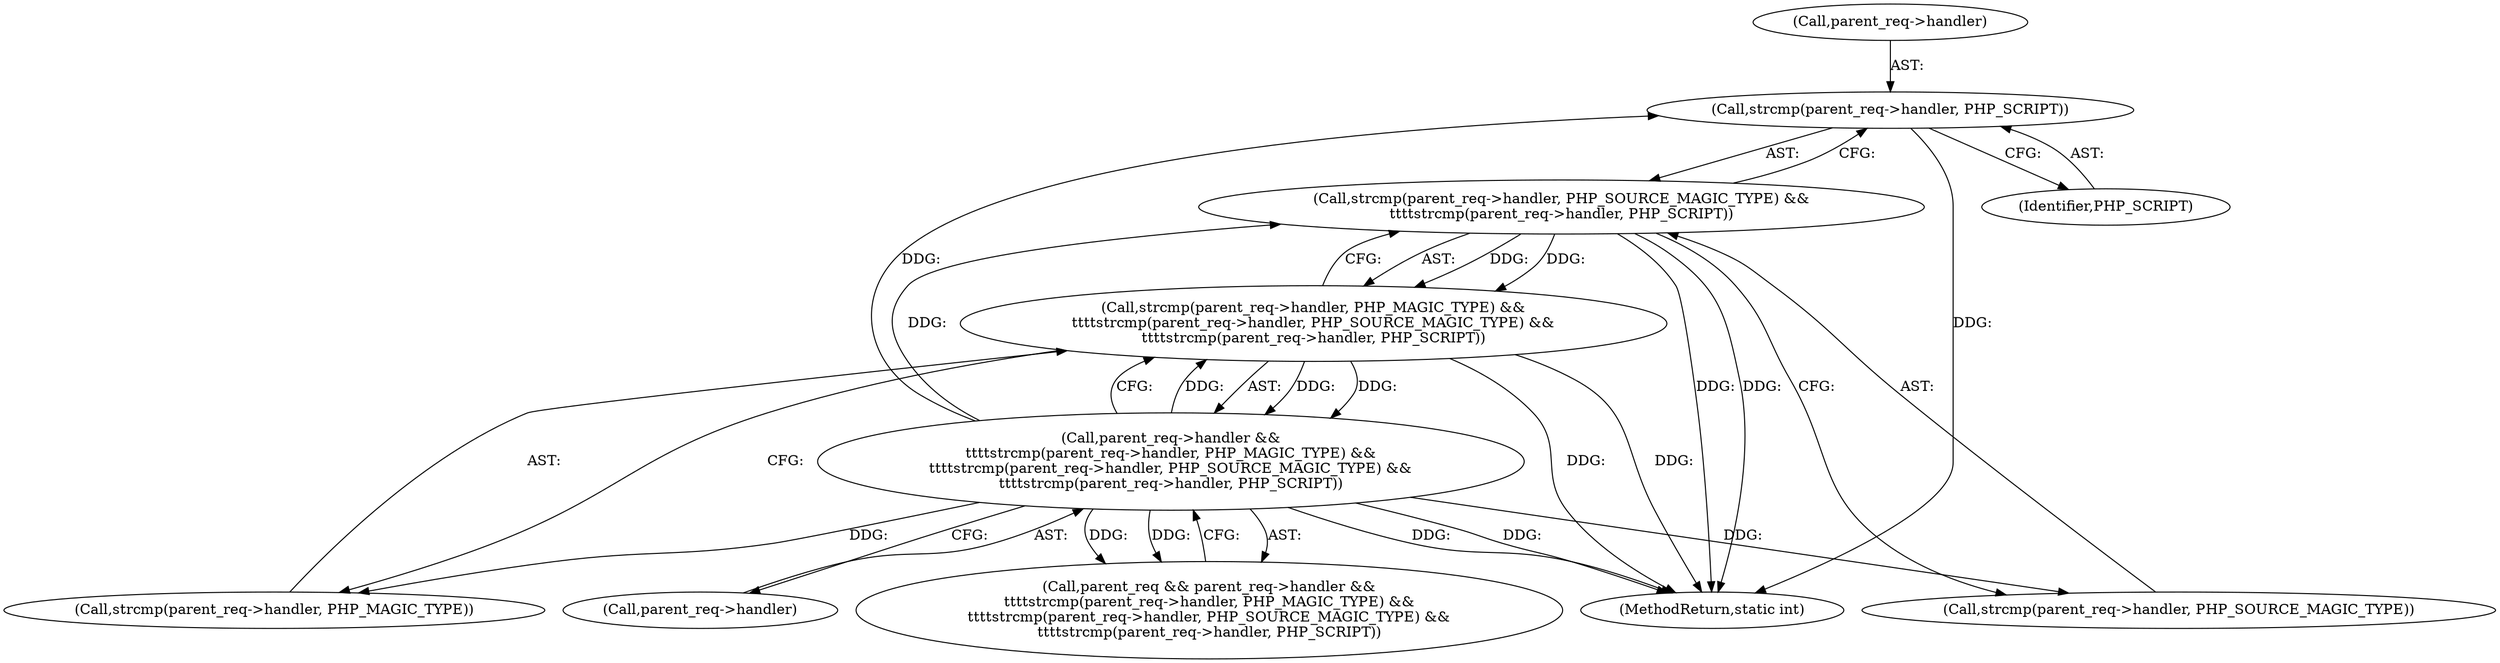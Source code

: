 digraph "0_php-src_23b057742e3cf199612fa8050ae86cae675e214e@API" {
"1000372" [label="(Call,strcmp(parent_req->handler, PHP_SCRIPT))"];
"1000356" [label="(Call,parent_req->handler &&\n\t\t\t\tstrcmp(parent_req->handler, PHP_MAGIC_TYPE) &&\n\t\t\t\tstrcmp(parent_req->handler, PHP_SOURCE_MAGIC_TYPE) &&\n\t\t\t\tstrcmp(parent_req->handler, PHP_SCRIPT))"];
"1000360" [label="(Call,strcmp(parent_req->handler, PHP_MAGIC_TYPE) &&\n\t\t\t\tstrcmp(parent_req->handler, PHP_SOURCE_MAGIC_TYPE) &&\n\t\t\t\tstrcmp(parent_req->handler, PHP_SCRIPT))"];
"1000366" [label="(Call,strcmp(parent_req->handler, PHP_SOURCE_MAGIC_TYPE) &&\n\t\t\t\tstrcmp(parent_req->handler, PHP_SCRIPT))"];
"1000357" [label="(Call,parent_req->handler)"];
"1000354" [label="(Call,parent_req && parent_req->handler &&\n\t\t\t\tstrcmp(parent_req->handler, PHP_MAGIC_TYPE) &&\n\t\t\t\tstrcmp(parent_req->handler, PHP_SOURCE_MAGIC_TYPE) &&\n\t\t\t\tstrcmp(parent_req->handler, PHP_SCRIPT))"];
"1000366" [label="(Call,strcmp(parent_req->handler, PHP_SOURCE_MAGIC_TYPE) &&\n\t\t\t\tstrcmp(parent_req->handler, PHP_SCRIPT))"];
"1000376" [label="(Identifier,PHP_SCRIPT)"];
"1000373" [label="(Call,parent_req->handler)"];
"1000543" [label="(MethodReturn,static int)"];
"1000367" [label="(Call,strcmp(parent_req->handler, PHP_SOURCE_MAGIC_TYPE))"];
"1000361" [label="(Call,strcmp(parent_req->handler, PHP_MAGIC_TYPE))"];
"1000356" [label="(Call,parent_req->handler &&\n\t\t\t\tstrcmp(parent_req->handler, PHP_MAGIC_TYPE) &&\n\t\t\t\tstrcmp(parent_req->handler, PHP_SOURCE_MAGIC_TYPE) &&\n\t\t\t\tstrcmp(parent_req->handler, PHP_SCRIPT))"];
"1000372" [label="(Call,strcmp(parent_req->handler, PHP_SCRIPT))"];
"1000360" [label="(Call,strcmp(parent_req->handler, PHP_MAGIC_TYPE) &&\n\t\t\t\tstrcmp(parent_req->handler, PHP_SOURCE_MAGIC_TYPE) &&\n\t\t\t\tstrcmp(parent_req->handler, PHP_SCRIPT))"];
"1000372" -> "1000366"  [label="AST: "];
"1000372" -> "1000376"  [label="CFG: "];
"1000373" -> "1000372"  [label="AST: "];
"1000376" -> "1000372"  [label="AST: "];
"1000366" -> "1000372"  [label="CFG: "];
"1000372" -> "1000543"  [label="DDG: "];
"1000356" -> "1000372"  [label="DDG: "];
"1000356" -> "1000354"  [label="AST: "];
"1000356" -> "1000357"  [label="CFG: "];
"1000356" -> "1000360"  [label="CFG: "];
"1000357" -> "1000356"  [label="AST: "];
"1000360" -> "1000356"  [label="AST: "];
"1000354" -> "1000356"  [label="CFG: "];
"1000356" -> "1000543"  [label="DDG: "];
"1000356" -> "1000543"  [label="DDG: "];
"1000356" -> "1000354"  [label="DDG: "];
"1000356" -> "1000354"  [label="DDG: "];
"1000360" -> "1000356"  [label="DDG: "];
"1000360" -> "1000356"  [label="DDG: "];
"1000356" -> "1000360"  [label="DDG: "];
"1000356" -> "1000361"  [label="DDG: "];
"1000356" -> "1000366"  [label="DDG: "];
"1000356" -> "1000367"  [label="DDG: "];
"1000360" -> "1000361"  [label="CFG: "];
"1000360" -> "1000366"  [label="CFG: "];
"1000361" -> "1000360"  [label="AST: "];
"1000366" -> "1000360"  [label="AST: "];
"1000360" -> "1000543"  [label="DDG: "];
"1000360" -> "1000543"  [label="DDG: "];
"1000366" -> "1000360"  [label="DDG: "];
"1000366" -> "1000360"  [label="DDG: "];
"1000366" -> "1000367"  [label="CFG: "];
"1000367" -> "1000366"  [label="AST: "];
"1000366" -> "1000543"  [label="DDG: "];
"1000366" -> "1000543"  [label="DDG: "];
}
